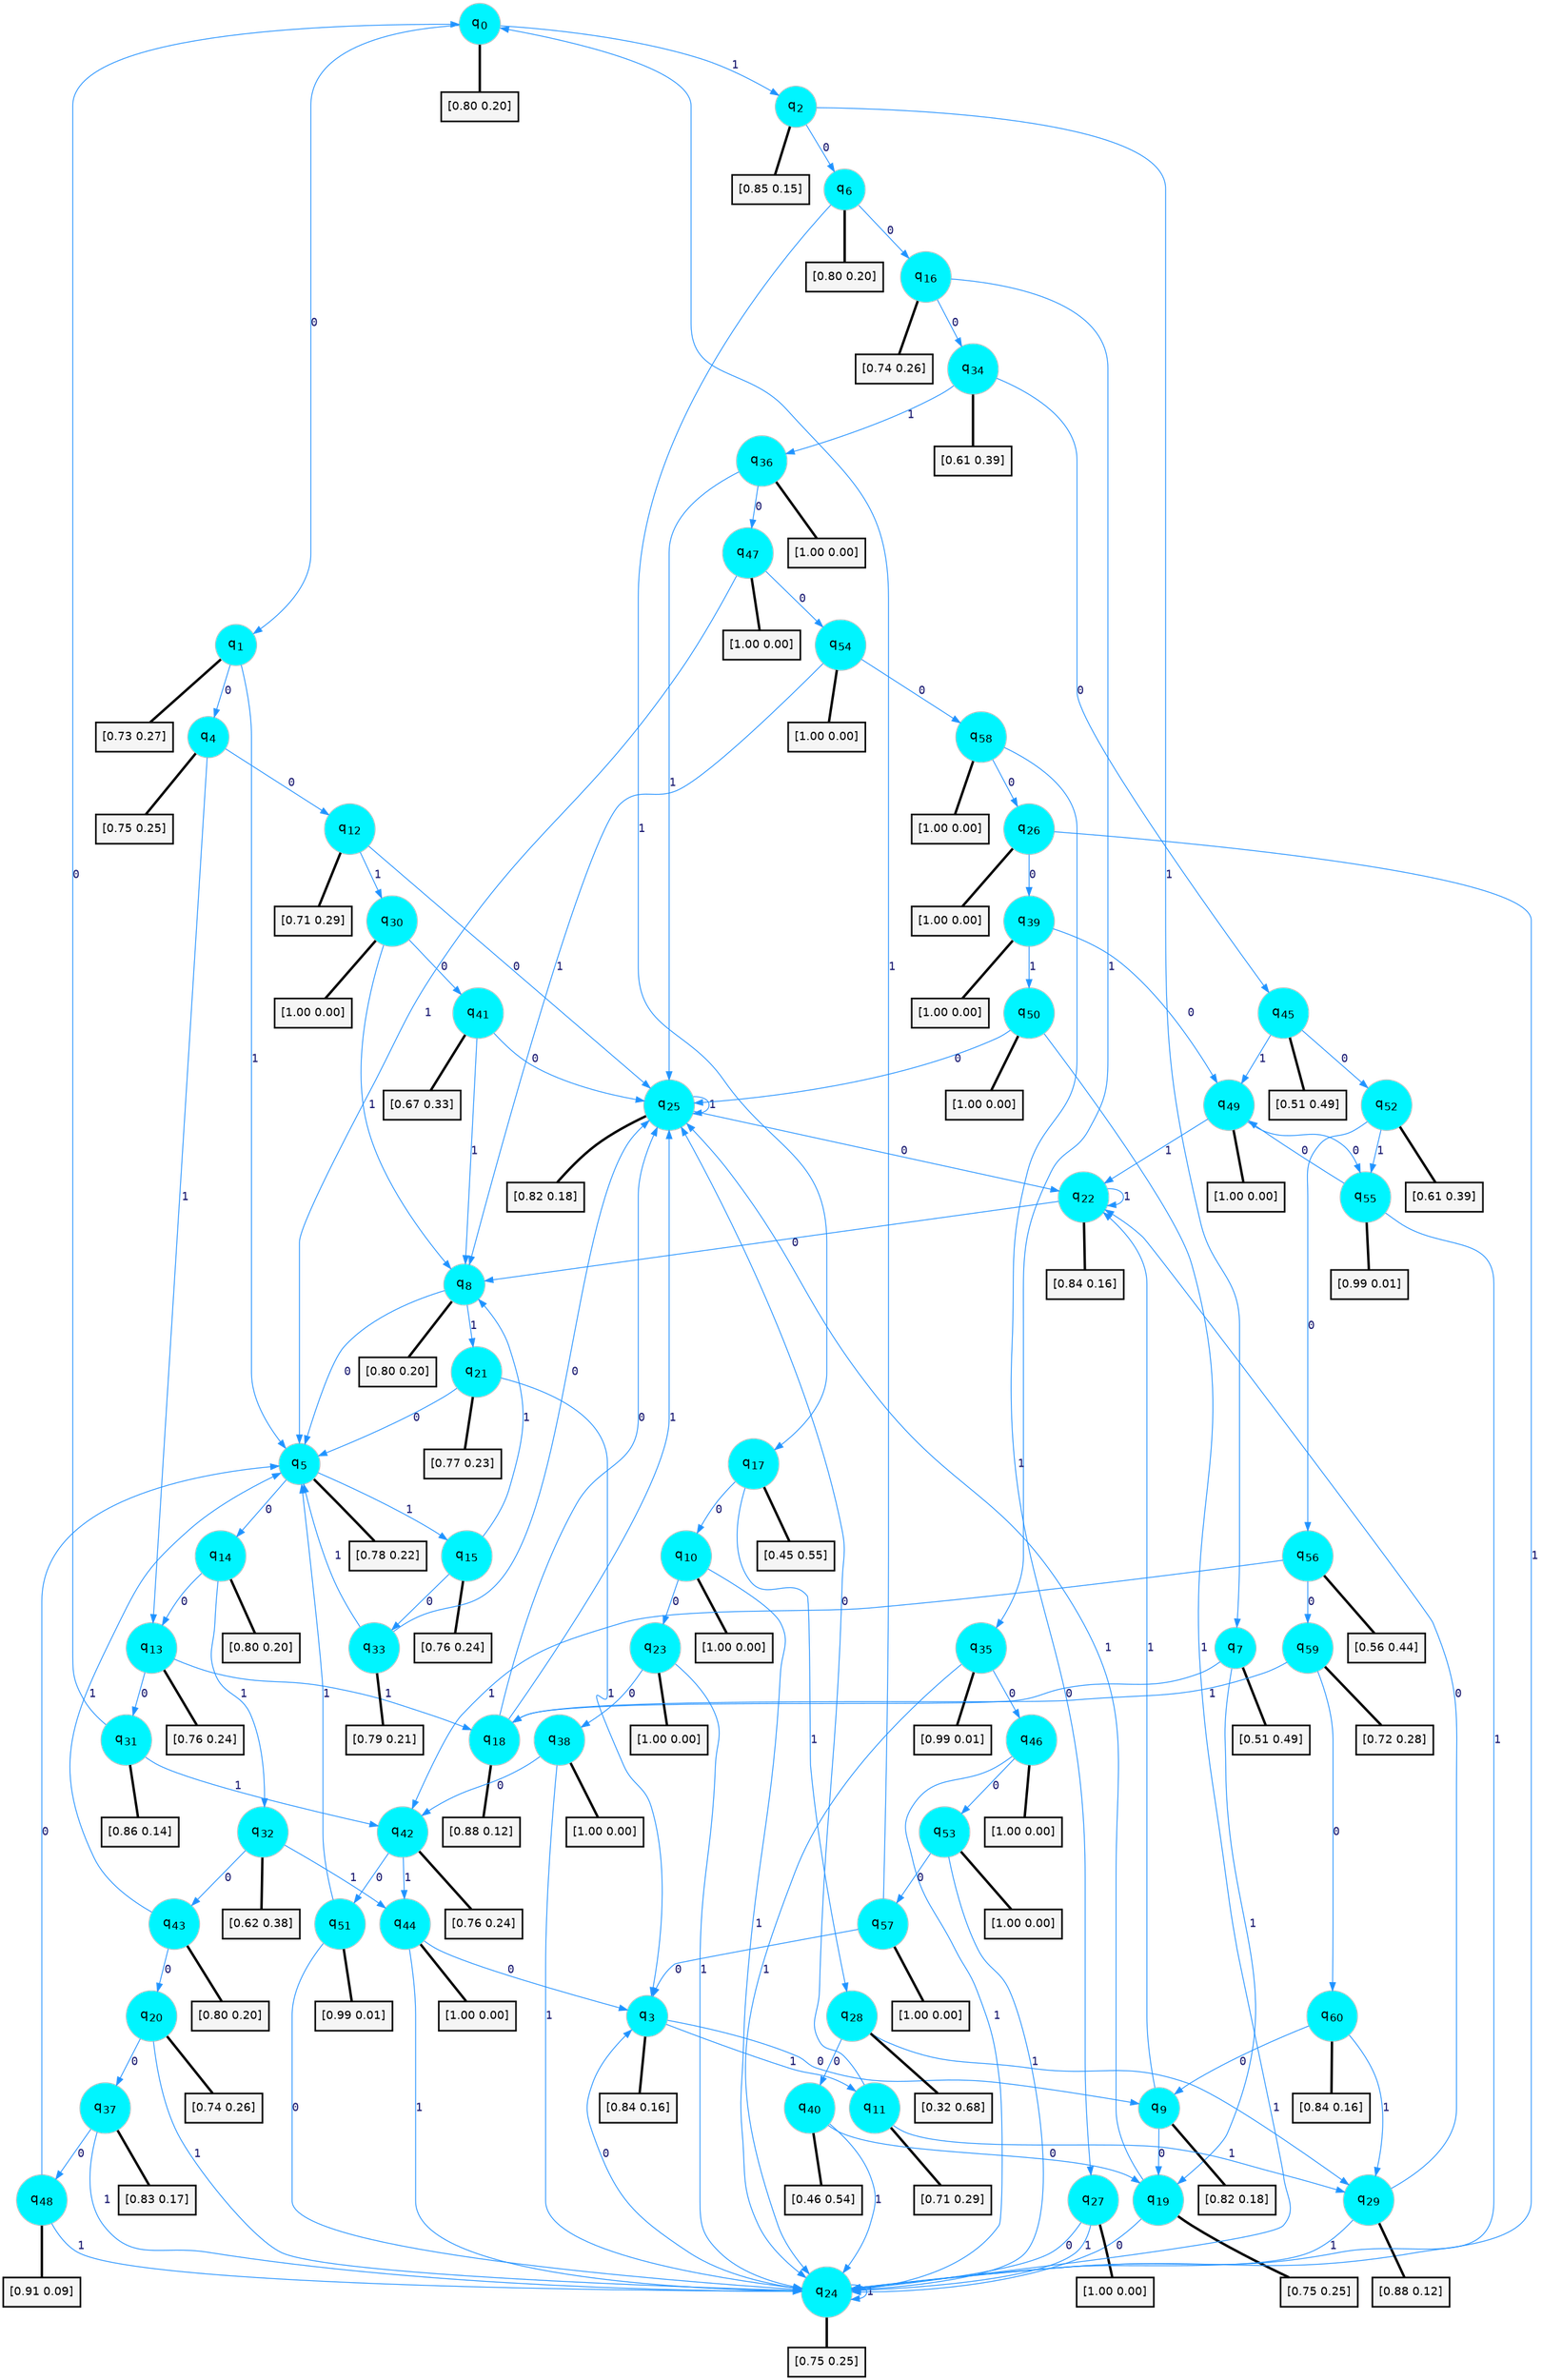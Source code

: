 digraph G {
graph [
bgcolor=transparent, dpi=300, rankdir=TD, size="40,25"];
node [
color=gray, fillcolor=turquoise1, fontcolor=black, fontname=Helvetica, fontsize=16, fontweight=bold, shape=circle, style=filled];
edge [
arrowsize=1, color=dodgerblue1, fontcolor=midnightblue, fontname=courier, fontweight=bold, penwidth=1, style=solid, weight=20];
0[label=<q<SUB>0</SUB>>];
1[label=<q<SUB>1</SUB>>];
2[label=<q<SUB>2</SUB>>];
3[label=<q<SUB>3</SUB>>];
4[label=<q<SUB>4</SUB>>];
5[label=<q<SUB>5</SUB>>];
6[label=<q<SUB>6</SUB>>];
7[label=<q<SUB>7</SUB>>];
8[label=<q<SUB>8</SUB>>];
9[label=<q<SUB>9</SUB>>];
10[label=<q<SUB>10</SUB>>];
11[label=<q<SUB>11</SUB>>];
12[label=<q<SUB>12</SUB>>];
13[label=<q<SUB>13</SUB>>];
14[label=<q<SUB>14</SUB>>];
15[label=<q<SUB>15</SUB>>];
16[label=<q<SUB>16</SUB>>];
17[label=<q<SUB>17</SUB>>];
18[label=<q<SUB>18</SUB>>];
19[label=<q<SUB>19</SUB>>];
20[label=<q<SUB>20</SUB>>];
21[label=<q<SUB>21</SUB>>];
22[label=<q<SUB>22</SUB>>];
23[label=<q<SUB>23</SUB>>];
24[label=<q<SUB>24</SUB>>];
25[label=<q<SUB>25</SUB>>];
26[label=<q<SUB>26</SUB>>];
27[label=<q<SUB>27</SUB>>];
28[label=<q<SUB>28</SUB>>];
29[label=<q<SUB>29</SUB>>];
30[label=<q<SUB>30</SUB>>];
31[label=<q<SUB>31</SUB>>];
32[label=<q<SUB>32</SUB>>];
33[label=<q<SUB>33</SUB>>];
34[label=<q<SUB>34</SUB>>];
35[label=<q<SUB>35</SUB>>];
36[label=<q<SUB>36</SUB>>];
37[label=<q<SUB>37</SUB>>];
38[label=<q<SUB>38</SUB>>];
39[label=<q<SUB>39</SUB>>];
40[label=<q<SUB>40</SUB>>];
41[label=<q<SUB>41</SUB>>];
42[label=<q<SUB>42</SUB>>];
43[label=<q<SUB>43</SUB>>];
44[label=<q<SUB>44</SUB>>];
45[label=<q<SUB>45</SUB>>];
46[label=<q<SUB>46</SUB>>];
47[label=<q<SUB>47</SUB>>];
48[label=<q<SUB>48</SUB>>];
49[label=<q<SUB>49</SUB>>];
50[label=<q<SUB>50</SUB>>];
51[label=<q<SUB>51</SUB>>];
52[label=<q<SUB>52</SUB>>];
53[label=<q<SUB>53</SUB>>];
54[label=<q<SUB>54</SUB>>];
55[label=<q<SUB>55</SUB>>];
56[label=<q<SUB>56</SUB>>];
57[label=<q<SUB>57</SUB>>];
58[label=<q<SUB>58</SUB>>];
59[label=<q<SUB>59</SUB>>];
60[label=<q<SUB>60</SUB>>];
61[label="[0.80 0.20]", shape=box,fontcolor=black, fontname=Helvetica, fontsize=14, penwidth=2, fillcolor=whitesmoke,color=black];
62[label="[0.73 0.27]", shape=box,fontcolor=black, fontname=Helvetica, fontsize=14, penwidth=2, fillcolor=whitesmoke,color=black];
63[label="[0.85 0.15]", shape=box,fontcolor=black, fontname=Helvetica, fontsize=14, penwidth=2, fillcolor=whitesmoke,color=black];
64[label="[0.84 0.16]", shape=box,fontcolor=black, fontname=Helvetica, fontsize=14, penwidth=2, fillcolor=whitesmoke,color=black];
65[label="[0.75 0.25]", shape=box,fontcolor=black, fontname=Helvetica, fontsize=14, penwidth=2, fillcolor=whitesmoke,color=black];
66[label="[0.78 0.22]", shape=box,fontcolor=black, fontname=Helvetica, fontsize=14, penwidth=2, fillcolor=whitesmoke,color=black];
67[label="[0.80 0.20]", shape=box,fontcolor=black, fontname=Helvetica, fontsize=14, penwidth=2, fillcolor=whitesmoke,color=black];
68[label="[0.51 0.49]", shape=box,fontcolor=black, fontname=Helvetica, fontsize=14, penwidth=2, fillcolor=whitesmoke,color=black];
69[label="[0.80 0.20]", shape=box,fontcolor=black, fontname=Helvetica, fontsize=14, penwidth=2, fillcolor=whitesmoke,color=black];
70[label="[0.82 0.18]", shape=box,fontcolor=black, fontname=Helvetica, fontsize=14, penwidth=2, fillcolor=whitesmoke,color=black];
71[label="[1.00 0.00]", shape=box,fontcolor=black, fontname=Helvetica, fontsize=14, penwidth=2, fillcolor=whitesmoke,color=black];
72[label="[0.71 0.29]", shape=box,fontcolor=black, fontname=Helvetica, fontsize=14, penwidth=2, fillcolor=whitesmoke,color=black];
73[label="[0.71 0.29]", shape=box,fontcolor=black, fontname=Helvetica, fontsize=14, penwidth=2, fillcolor=whitesmoke,color=black];
74[label="[0.76 0.24]", shape=box,fontcolor=black, fontname=Helvetica, fontsize=14, penwidth=2, fillcolor=whitesmoke,color=black];
75[label="[0.80 0.20]", shape=box,fontcolor=black, fontname=Helvetica, fontsize=14, penwidth=2, fillcolor=whitesmoke,color=black];
76[label="[0.76 0.24]", shape=box,fontcolor=black, fontname=Helvetica, fontsize=14, penwidth=2, fillcolor=whitesmoke,color=black];
77[label="[0.74 0.26]", shape=box,fontcolor=black, fontname=Helvetica, fontsize=14, penwidth=2, fillcolor=whitesmoke,color=black];
78[label="[0.45 0.55]", shape=box,fontcolor=black, fontname=Helvetica, fontsize=14, penwidth=2, fillcolor=whitesmoke,color=black];
79[label="[0.88 0.12]", shape=box,fontcolor=black, fontname=Helvetica, fontsize=14, penwidth=2, fillcolor=whitesmoke,color=black];
80[label="[0.75 0.25]", shape=box,fontcolor=black, fontname=Helvetica, fontsize=14, penwidth=2, fillcolor=whitesmoke,color=black];
81[label="[0.74 0.26]", shape=box,fontcolor=black, fontname=Helvetica, fontsize=14, penwidth=2, fillcolor=whitesmoke,color=black];
82[label="[0.77 0.23]", shape=box,fontcolor=black, fontname=Helvetica, fontsize=14, penwidth=2, fillcolor=whitesmoke,color=black];
83[label="[0.84 0.16]", shape=box,fontcolor=black, fontname=Helvetica, fontsize=14, penwidth=2, fillcolor=whitesmoke,color=black];
84[label="[1.00 0.00]", shape=box,fontcolor=black, fontname=Helvetica, fontsize=14, penwidth=2, fillcolor=whitesmoke,color=black];
85[label="[0.75 0.25]", shape=box,fontcolor=black, fontname=Helvetica, fontsize=14, penwidth=2, fillcolor=whitesmoke,color=black];
86[label="[0.82 0.18]", shape=box,fontcolor=black, fontname=Helvetica, fontsize=14, penwidth=2, fillcolor=whitesmoke,color=black];
87[label="[1.00 0.00]", shape=box,fontcolor=black, fontname=Helvetica, fontsize=14, penwidth=2, fillcolor=whitesmoke,color=black];
88[label="[1.00 0.00]", shape=box,fontcolor=black, fontname=Helvetica, fontsize=14, penwidth=2, fillcolor=whitesmoke,color=black];
89[label="[0.32 0.68]", shape=box,fontcolor=black, fontname=Helvetica, fontsize=14, penwidth=2, fillcolor=whitesmoke,color=black];
90[label="[0.88 0.12]", shape=box,fontcolor=black, fontname=Helvetica, fontsize=14, penwidth=2, fillcolor=whitesmoke,color=black];
91[label="[1.00 0.00]", shape=box,fontcolor=black, fontname=Helvetica, fontsize=14, penwidth=2, fillcolor=whitesmoke,color=black];
92[label="[0.86 0.14]", shape=box,fontcolor=black, fontname=Helvetica, fontsize=14, penwidth=2, fillcolor=whitesmoke,color=black];
93[label="[0.62 0.38]", shape=box,fontcolor=black, fontname=Helvetica, fontsize=14, penwidth=2, fillcolor=whitesmoke,color=black];
94[label="[0.79 0.21]", shape=box,fontcolor=black, fontname=Helvetica, fontsize=14, penwidth=2, fillcolor=whitesmoke,color=black];
95[label="[0.61 0.39]", shape=box,fontcolor=black, fontname=Helvetica, fontsize=14, penwidth=2, fillcolor=whitesmoke,color=black];
96[label="[0.99 0.01]", shape=box,fontcolor=black, fontname=Helvetica, fontsize=14, penwidth=2, fillcolor=whitesmoke,color=black];
97[label="[1.00 0.00]", shape=box,fontcolor=black, fontname=Helvetica, fontsize=14, penwidth=2, fillcolor=whitesmoke,color=black];
98[label="[0.83 0.17]", shape=box,fontcolor=black, fontname=Helvetica, fontsize=14, penwidth=2, fillcolor=whitesmoke,color=black];
99[label="[1.00 0.00]", shape=box,fontcolor=black, fontname=Helvetica, fontsize=14, penwidth=2, fillcolor=whitesmoke,color=black];
100[label="[1.00 0.00]", shape=box,fontcolor=black, fontname=Helvetica, fontsize=14, penwidth=2, fillcolor=whitesmoke,color=black];
101[label="[0.46 0.54]", shape=box,fontcolor=black, fontname=Helvetica, fontsize=14, penwidth=2, fillcolor=whitesmoke,color=black];
102[label="[0.67 0.33]", shape=box,fontcolor=black, fontname=Helvetica, fontsize=14, penwidth=2, fillcolor=whitesmoke,color=black];
103[label="[0.76 0.24]", shape=box,fontcolor=black, fontname=Helvetica, fontsize=14, penwidth=2, fillcolor=whitesmoke,color=black];
104[label="[0.80 0.20]", shape=box,fontcolor=black, fontname=Helvetica, fontsize=14, penwidth=2, fillcolor=whitesmoke,color=black];
105[label="[1.00 0.00]", shape=box,fontcolor=black, fontname=Helvetica, fontsize=14, penwidth=2, fillcolor=whitesmoke,color=black];
106[label="[0.51 0.49]", shape=box,fontcolor=black, fontname=Helvetica, fontsize=14, penwidth=2, fillcolor=whitesmoke,color=black];
107[label="[1.00 0.00]", shape=box,fontcolor=black, fontname=Helvetica, fontsize=14, penwidth=2, fillcolor=whitesmoke,color=black];
108[label="[1.00 0.00]", shape=box,fontcolor=black, fontname=Helvetica, fontsize=14, penwidth=2, fillcolor=whitesmoke,color=black];
109[label="[0.91 0.09]", shape=box,fontcolor=black, fontname=Helvetica, fontsize=14, penwidth=2, fillcolor=whitesmoke,color=black];
110[label="[1.00 0.00]", shape=box,fontcolor=black, fontname=Helvetica, fontsize=14, penwidth=2, fillcolor=whitesmoke,color=black];
111[label="[1.00 0.00]", shape=box,fontcolor=black, fontname=Helvetica, fontsize=14, penwidth=2, fillcolor=whitesmoke,color=black];
112[label="[0.99 0.01]", shape=box,fontcolor=black, fontname=Helvetica, fontsize=14, penwidth=2, fillcolor=whitesmoke,color=black];
113[label="[0.61 0.39]", shape=box,fontcolor=black, fontname=Helvetica, fontsize=14, penwidth=2, fillcolor=whitesmoke,color=black];
114[label="[1.00 0.00]", shape=box,fontcolor=black, fontname=Helvetica, fontsize=14, penwidth=2, fillcolor=whitesmoke,color=black];
115[label="[1.00 0.00]", shape=box,fontcolor=black, fontname=Helvetica, fontsize=14, penwidth=2, fillcolor=whitesmoke,color=black];
116[label="[0.99 0.01]", shape=box,fontcolor=black, fontname=Helvetica, fontsize=14, penwidth=2, fillcolor=whitesmoke,color=black];
117[label="[0.56 0.44]", shape=box,fontcolor=black, fontname=Helvetica, fontsize=14, penwidth=2, fillcolor=whitesmoke,color=black];
118[label="[1.00 0.00]", shape=box,fontcolor=black, fontname=Helvetica, fontsize=14, penwidth=2, fillcolor=whitesmoke,color=black];
119[label="[1.00 0.00]", shape=box,fontcolor=black, fontname=Helvetica, fontsize=14, penwidth=2, fillcolor=whitesmoke,color=black];
120[label="[0.72 0.28]", shape=box,fontcolor=black, fontname=Helvetica, fontsize=14, penwidth=2, fillcolor=whitesmoke,color=black];
121[label="[0.84 0.16]", shape=box,fontcolor=black, fontname=Helvetica, fontsize=14, penwidth=2, fillcolor=whitesmoke,color=black];
0->1 [label=0];
0->2 [label=1];
0->61 [arrowhead=none, penwidth=3,color=black];
1->4 [label=0];
1->5 [label=1];
1->62 [arrowhead=none, penwidth=3,color=black];
2->6 [label=0];
2->7 [label=1];
2->63 [arrowhead=none, penwidth=3,color=black];
3->9 [label=0];
3->11 [label=1];
3->64 [arrowhead=none, penwidth=3,color=black];
4->12 [label=0];
4->13 [label=1];
4->65 [arrowhead=none, penwidth=3,color=black];
5->14 [label=0];
5->15 [label=1];
5->66 [arrowhead=none, penwidth=3,color=black];
6->16 [label=0];
6->17 [label=1];
6->67 [arrowhead=none, penwidth=3,color=black];
7->18 [label=0];
7->19 [label=1];
7->68 [arrowhead=none, penwidth=3,color=black];
8->5 [label=0];
8->21 [label=1];
8->69 [arrowhead=none, penwidth=3,color=black];
9->19 [label=0];
9->22 [label=1];
9->70 [arrowhead=none, penwidth=3,color=black];
10->23 [label=0];
10->24 [label=1];
10->71 [arrowhead=none, penwidth=3,color=black];
11->25 [label=0];
11->29 [label=1];
11->72 [arrowhead=none, penwidth=3,color=black];
12->25 [label=0];
12->30 [label=1];
12->73 [arrowhead=none, penwidth=3,color=black];
13->31 [label=0];
13->18 [label=1];
13->74 [arrowhead=none, penwidth=3,color=black];
14->13 [label=0];
14->32 [label=1];
14->75 [arrowhead=none, penwidth=3,color=black];
15->33 [label=0];
15->8 [label=1];
15->76 [arrowhead=none, penwidth=3,color=black];
16->34 [label=0];
16->35 [label=1];
16->77 [arrowhead=none, penwidth=3,color=black];
17->10 [label=0];
17->28 [label=1];
17->78 [arrowhead=none, penwidth=3,color=black];
18->25 [label=0];
18->25 [label=1];
18->79 [arrowhead=none, penwidth=3,color=black];
19->24 [label=0];
19->25 [label=1];
19->80 [arrowhead=none, penwidth=3,color=black];
20->37 [label=0];
20->24 [label=1];
20->81 [arrowhead=none, penwidth=3,color=black];
21->5 [label=0];
21->3 [label=1];
21->82 [arrowhead=none, penwidth=3,color=black];
22->8 [label=0];
22->22 [label=1];
22->83 [arrowhead=none, penwidth=3,color=black];
23->38 [label=0];
23->24 [label=1];
23->84 [arrowhead=none, penwidth=3,color=black];
24->3 [label=0];
24->24 [label=1];
24->85 [arrowhead=none, penwidth=3,color=black];
25->22 [label=0];
25->25 [label=1];
25->86 [arrowhead=none, penwidth=3,color=black];
26->39 [label=0];
26->24 [label=1];
26->87 [arrowhead=none, penwidth=3,color=black];
27->24 [label=0];
27->24 [label=1];
27->88 [arrowhead=none, penwidth=3,color=black];
28->40 [label=0];
28->29 [label=1];
28->89 [arrowhead=none, penwidth=3,color=black];
29->22 [label=0];
29->24 [label=1];
29->90 [arrowhead=none, penwidth=3,color=black];
30->41 [label=0];
30->8 [label=1];
30->91 [arrowhead=none, penwidth=3,color=black];
31->0 [label=0];
31->42 [label=1];
31->92 [arrowhead=none, penwidth=3,color=black];
32->43 [label=0];
32->44 [label=1];
32->93 [arrowhead=none, penwidth=3,color=black];
33->25 [label=0];
33->5 [label=1];
33->94 [arrowhead=none, penwidth=3,color=black];
34->45 [label=0];
34->36 [label=1];
34->95 [arrowhead=none, penwidth=3,color=black];
35->46 [label=0];
35->24 [label=1];
35->96 [arrowhead=none, penwidth=3,color=black];
36->47 [label=0];
36->25 [label=1];
36->97 [arrowhead=none, penwidth=3,color=black];
37->48 [label=0];
37->24 [label=1];
37->98 [arrowhead=none, penwidth=3,color=black];
38->42 [label=0];
38->24 [label=1];
38->99 [arrowhead=none, penwidth=3,color=black];
39->49 [label=0];
39->50 [label=1];
39->100 [arrowhead=none, penwidth=3,color=black];
40->19 [label=0];
40->24 [label=1];
40->101 [arrowhead=none, penwidth=3,color=black];
41->25 [label=0];
41->8 [label=1];
41->102 [arrowhead=none, penwidth=3,color=black];
42->51 [label=0];
42->44 [label=1];
42->103 [arrowhead=none, penwidth=3,color=black];
43->20 [label=0];
43->5 [label=1];
43->104 [arrowhead=none, penwidth=3,color=black];
44->3 [label=0];
44->24 [label=1];
44->105 [arrowhead=none, penwidth=3,color=black];
45->52 [label=0];
45->49 [label=1];
45->106 [arrowhead=none, penwidth=3,color=black];
46->53 [label=0];
46->24 [label=1];
46->107 [arrowhead=none, penwidth=3,color=black];
47->54 [label=0];
47->5 [label=1];
47->108 [arrowhead=none, penwidth=3,color=black];
48->5 [label=0];
48->24 [label=1];
48->109 [arrowhead=none, penwidth=3,color=black];
49->55 [label=0];
49->22 [label=1];
49->110 [arrowhead=none, penwidth=3,color=black];
50->25 [label=0];
50->24 [label=1];
50->111 [arrowhead=none, penwidth=3,color=black];
51->24 [label=0];
51->5 [label=1];
51->112 [arrowhead=none, penwidth=3,color=black];
52->56 [label=0];
52->55 [label=1];
52->113 [arrowhead=none, penwidth=3,color=black];
53->57 [label=0];
53->24 [label=1];
53->114 [arrowhead=none, penwidth=3,color=black];
54->58 [label=0];
54->8 [label=1];
54->115 [arrowhead=none, penwidth=3,color=black];
55->49 [label=0];
55->24 [label=1];
55->116 [arrowhead=none, penwidth=3,color=black];
56->59 [label=0];
56->42 [label=1];
56->117 [arrowhead=none, penwidth=3,color=black];
57->3 [label=0];
57->0 [label=1];
57->118 [arrowhead=none, penwidth=3,color=black];
58->26 [label=0];
58->27 [label=1];
58->119 [arrowhead=none, penwidth=3,color=black];
59->60 [label=0];
59->18 [label=1];
59->120 [arrowhead=none, penwidth=3,color=black];
60->9 [label=0];
60->29 [label=1];
60->121 [arrowhead=none, penwidth=3,color=black];
}
